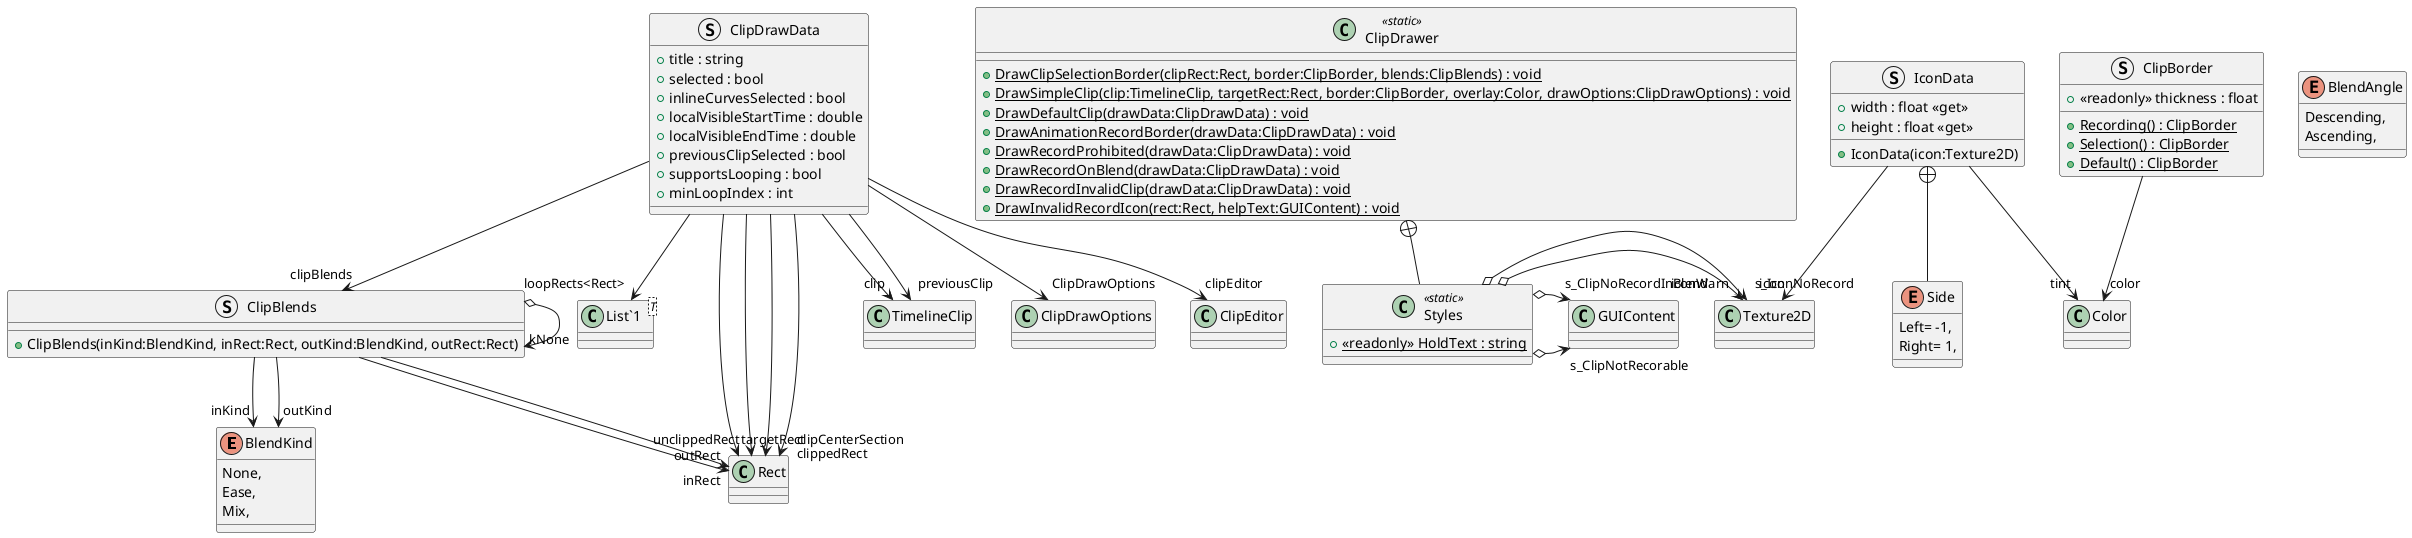 @startuml
enum BlendKind {
    None,
    Ease,
    Mix,
}
enum BlendAngle {
    Descending,
    Ascending,
}
struct IconData {
    + width : float <<get>>
    + height : float <<get>>
    + IconData(icon:Texture2D)
}
struct ClipBorder {
    + <<readonly>> thickness : float
    + {static} Recording() : ClipBorder
    + {static} Selection() : ClipBorder
    + {static} Default() : ClipBorder
}
struct ClipBlends {
    + ClipBlends(inKind:BlendKind, inRect:Rect, outKind:BlendKind, outRect:Rect)
}
struct ClipDrawData {
    + title : string
    + selected : bool
    + inlineCurvesSelected : bool
    + localVisibleStartTime : double
    + localVisibleEndTime : double
    + previousClipSelected : bool
    + supportsLooping : bool
    + minLoopIndex : int
}
class ClipDrawer <<static>> {
    + {static} DrawClipSelectionBorder(clipRect:Rect, border:ClipBorder, blends:ClipBlends) : void
    + {static} DrawSimpleClip(clip:TimelineClip, targetRect:Rect, border:ClipBorder, overlay:Color, drawOptions:ClipDrawOptions) : void
    + {static} DrawDefaultClip(drawData:ClipDrawData) : void
    + {static} DrawAnimationRecordBorder(drawData:ClipDrawData) : void
    + {static} DrawRecordProhibited(drawData:ClipDrawData) : void
    + {static} DrawRecordOnBlend(drawData:ClipDrawData) : void
    + {static} DrawRecordInvalidClip(drawData:ClipDrawData) : void
    + {static} DrawInvalidRecordIcon(rect:Rect, helpText:GUIContent) : void
}
enum Side {
    Left= -1,
    Right= 1,
}
class "List`1"<T> {
}
class Styles <<static>> {
    + {static} <<readonly>> HoldText : string
}
IconData --> "icon" Texture2D
IconData --> "tint" Color
ClipBorder --> "color" Color
ClipBlends --> "inKind" BlendKind
ClipBlends --> "inRect" Rect
ClipBlends --> "outKind" BlendKind
ClipBlends --> "outRect" Rect
ClipBlends o-> "kNone" ClipBlends
ClipDrawData --> "clip" TimelineClip
ClipDrawData --> "targetRect" Rect
ClipDrawData --> "unclippedRect" Rect
ClipDrawData --> "clippedRect" Rect
ClipDrawData --> "clipCenterSection" Rect
ClipDrawData --> "previousClip" TimelineClip
ClipDrawData --> "loopRects<Rect>" "List`1"
ClipDrawData --> "clipBlends" ClipBlends
ClipDrawData --> "ClipDrawOptions" ClipDrawOptions
ClipDrawData --> "clipEditor" ClipEditor
IconData +-- Side
ClipDrawer +-- Styles
Styles o-> "iconWarn" Texture2D
Styles o-> "s_IconNoRecord" Texture2D
Styles o-> "s_ClipNotRecorable" GUIContent
Styles o-> "s_ClipNoRecordInBlend" GUIContent
@enduml
